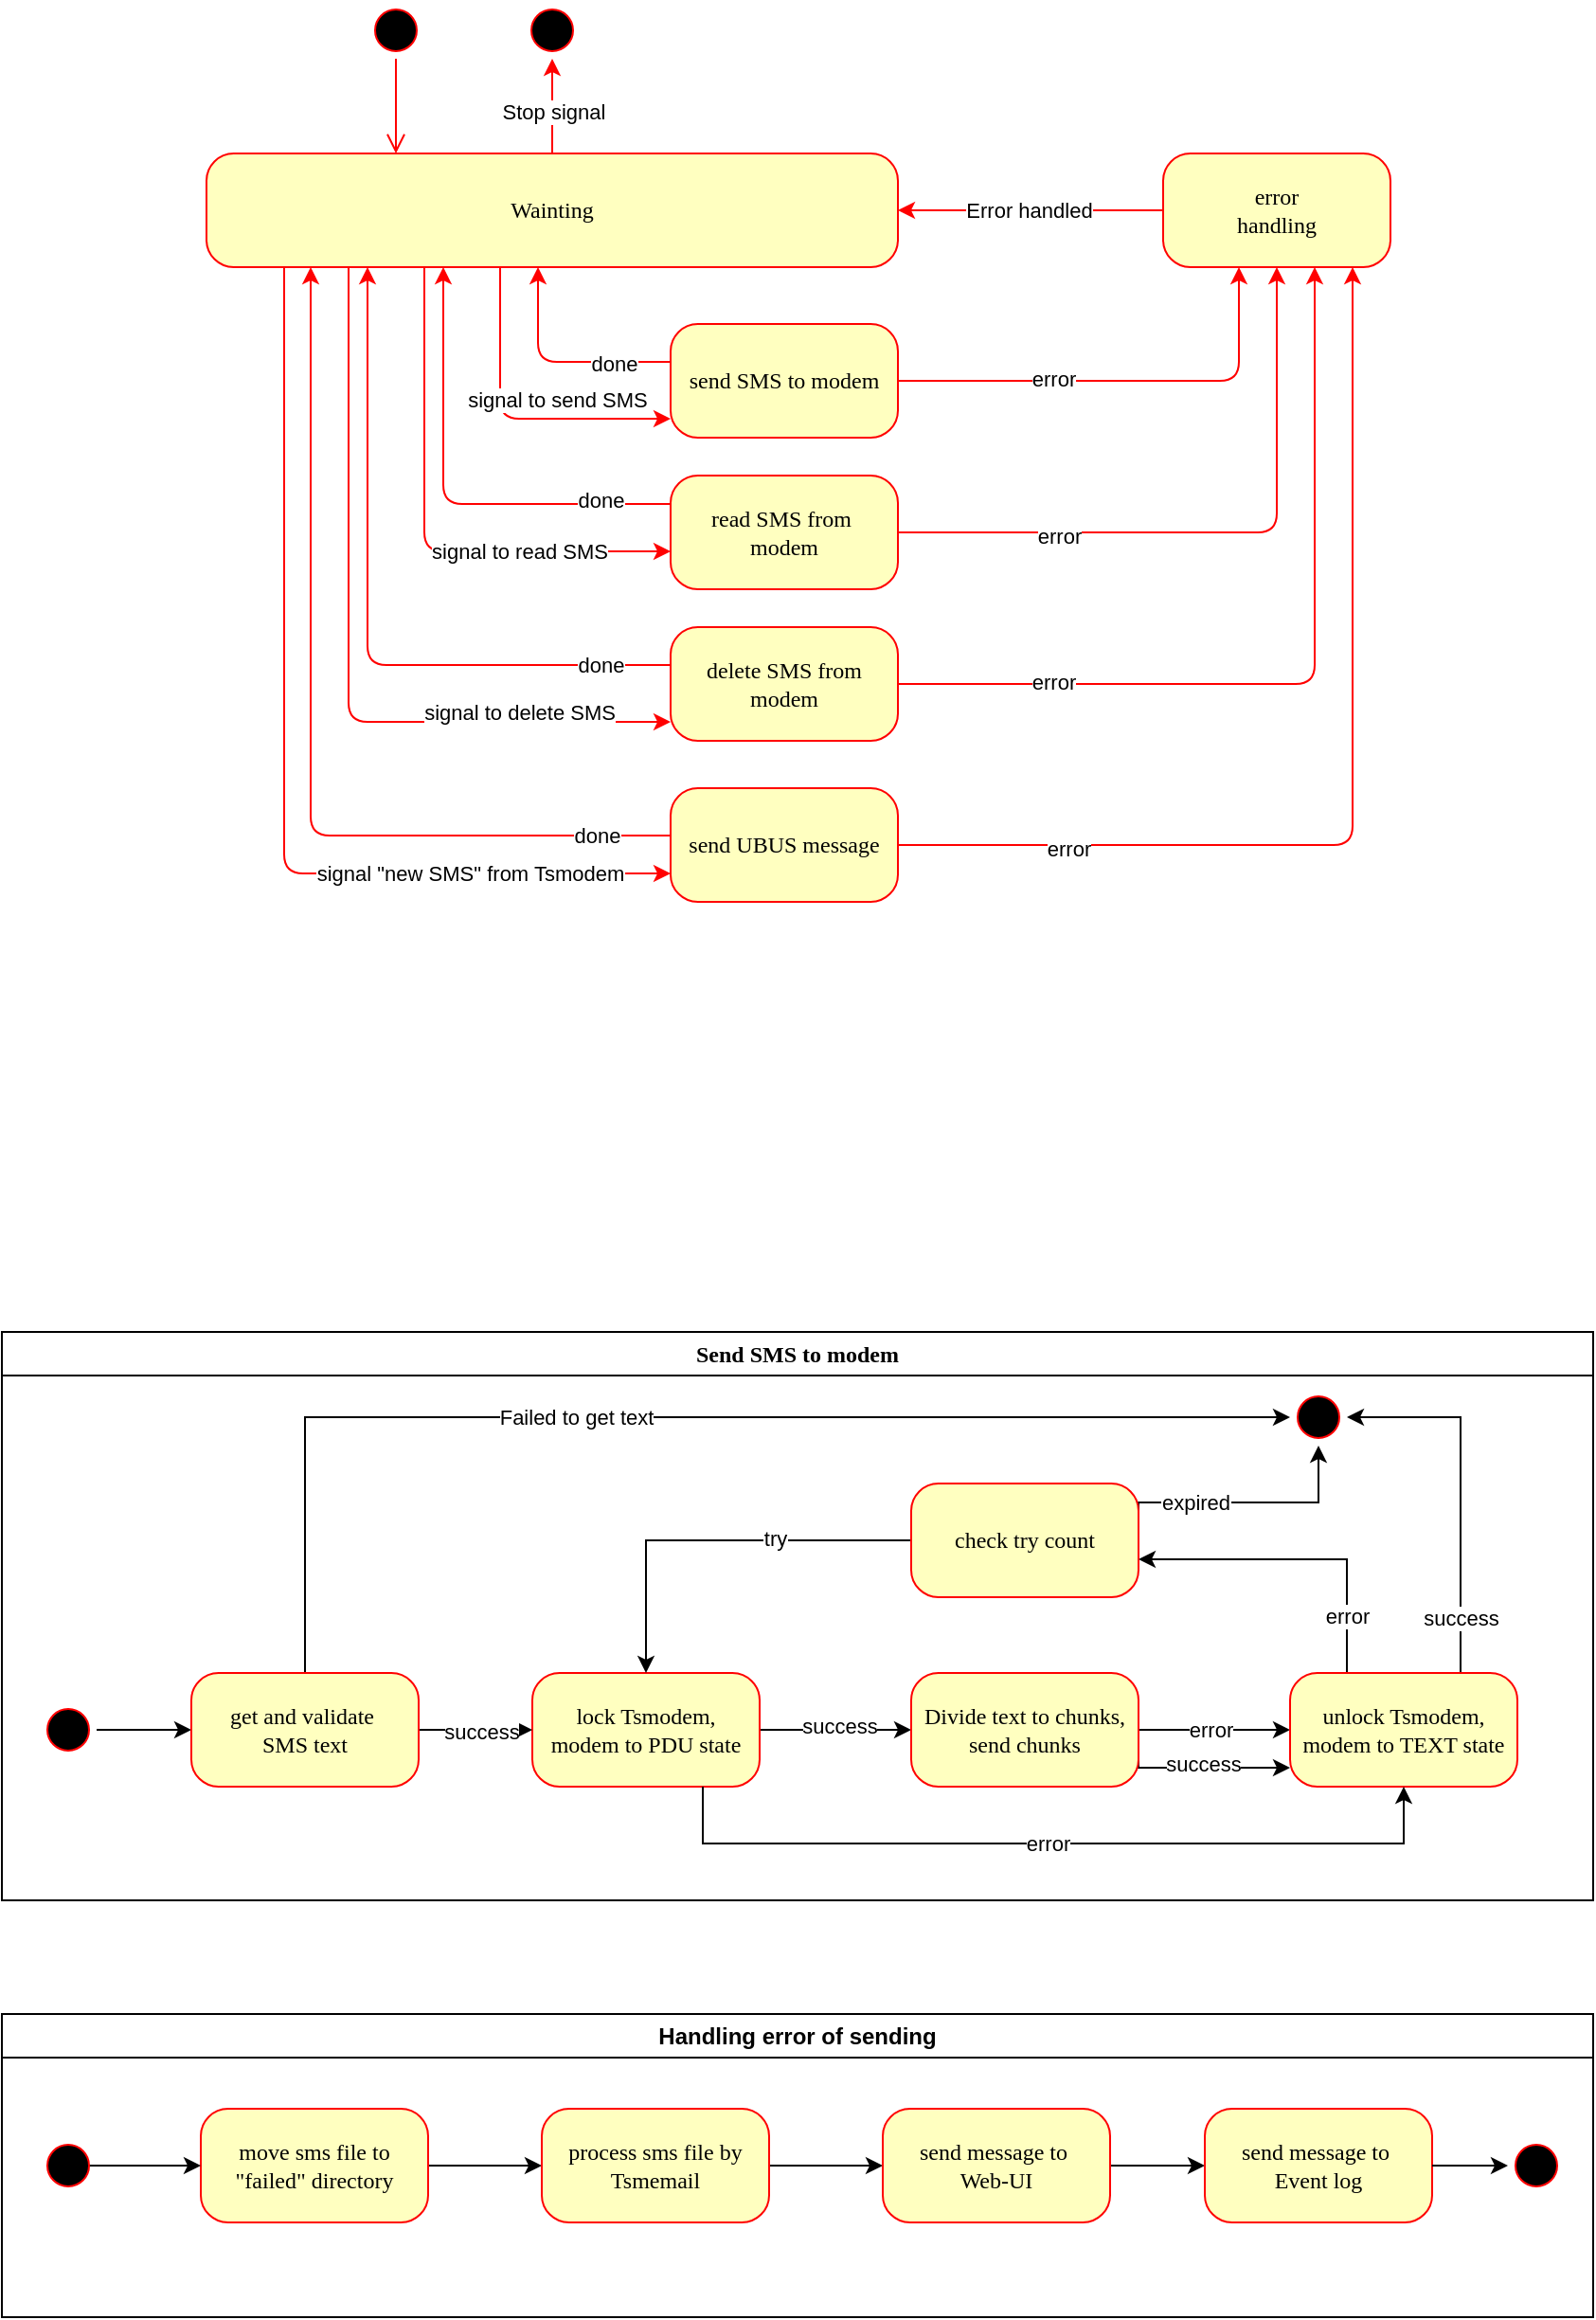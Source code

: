 <mxfile version="27.1.6">
  <diagram name="Page-1" id="58cdce13-f638-feb5-8d6f-7d28b1aa9fa0">
    <mxGraphModel dx="1426" dy="791" grid="1" gridSize="10" guides="1" tooltips="1" connect="1" arrows="1" fold="1" page="1" pageScale="1" pageWidth="1100" pageHeight="850" background="none" math="0" shadow="0">
      <root>
        <mxCell id="0" />
        <mxCell id="1" parent="0" />
        <mxCell id="382b91b5511bd0f7-1" value="" style="ellipse;html=1;shape=startState;fillColor=#000000;strokeColor=#ff0000;rounded=1;shadow=0;comic=0;labelBackgroundColor=none;fontFamily=Verdana;fontSize=12;fontColor=#000000;align=center;direction=south;" parent="1" vertex="1">
          <mxGeometry x="323" y="188" width="30" height="30" as="geometry" />
        </mxCell>
        <mxCell id="2a3bc250acf0617d-9" style="edgeStyle=orthogonalEdgeStyle;html=1;labelBackgroundColor=none;endArrow=open;endSize=8;strokeColor=#ff0000;fontFamily=Verdana;fontSize=12;align=left;" parent="1" source="382b91b5511bd0f7-1" target="382b91b5511bd0f7-8" edge="1">
          <mxGeometry relative="1" as="geometry">
            <mxPoint x="308" y="268" as="targetPoint" />
            <Array as="points">
              <mxPoint x="338" y="258" />
              <mxPoint x="338" y="258" />
            </Array>
          </mxGeometry>
        </mxCell>
        <mxCell id="K7TAK-xbUGXbJQmpDENe-30" value="" style="edgeStyle=orthogonalEdgeStyle;rounded=1;orthogonalLoop=1;jettySize=auto;html=1;strokeColor=#FF0000;curved=0;" parent="1" source="382b91b5511bd0f7-8" target="K7TAK-xbUGXbJQmpDENe-29" edge="1">
          <mxGeometry relative="1" as="geometry">
            <Array as="points">
              <mxPoint x="393" y="408" />
            </Array>
          </mxGeometry>
        </mxCell>
        <mxCell id="K7TAK-xbUGXbJQmpDENe-33" value="signal to send SMS" style="edgeLabel;html=1;align=center;verticalAlign=middle;resizable=0;points=[];" parent="K7TAK-xbUGXbJQmpDENe-30" vertex="1" connectable="0">
          <mxGeometry x="0.275" y="-1" relative="1" as="geometry">
            <mxPoint x="1" y="-11" as="offset" />
          </mxGeometry>
        </mxCell>
        <mxCell id="K7TAK-xbUGXbJQmpDENe-49" style="edgeStyle=orthogonalEdgeStyle;rounded=1;orthogonalLoop=1;jettySize=auto;html=1;curved=0;strokeColor=#FF0000;" parent="1" source="382b91b5511bd0f7-8" target="K7TAK-xbUGXbJQmpDENe-48" edge="1">
          <mxGeometry relative="1" as="geometry">
            <Array as="points" />
          </mxGeometry>
        </mxCell>
        <mxCell id="K7TAK-xbUGXbJQmpDENe-50" value="Stop signal" style="edgeLabel;html=1;align=center;verticalAlign=middle;resizable=0;points=[];" parent="K7TAK-xbUGXbJQmpDENe-49" vertex="1" connectable="0">
          <mxGeometry x="-0.543" y="-2" relative="1" as="geometry">
            <mxPoint x="-2" y="-11" as="offset" />
          </mxGeometry>
        </mxCell>
        <mxCell id="V7jQEan7J8aLQ7yXm2UW-7" value="" style="edgeStyle=orthogonalEdgeStyle;rounded=1;orthogonalLoop=1;jettySize=auto;html=1;curved=0;strokeColor=#FF0000;" edge="1" parent="1" source="382b91b5511bd0f7-8" target="V7jQEan7J8aLQ7yXm2UW-6">
          <mxGeometry relative="1" as="geometry">
            <Array as="points">
              <mxPoint x="353" y="478" />
            </Array>
          </mxGeometry>
        </mxCell>
        <mxCell id="V7jQEan7J8aLQ7yXm2UW-8" value="signal to read SMS" style="edgeLabel;html=1;align=center;verticalAlign=middle;resizable=0;points=[];" vertex="1" connectable="0" parent="V7jQEan7J8aLQ7yXm2UW-7">
          <mxGeometry x="0.302" y="3" relative="1" as="geometry">
            <mxPoint x="17" y="3" as="offset" />
          </mxGeometry>
        </mxCell>
        <mxCell id="V7jQEan7J8aLQ7yXm2UW-13" style="edgeStyle=orthogonalEdgeStyle;rounded=1;orthogonalLoop=1;jettySize=auto;html=1;curved=0;strokeColor=#FF0000;" edge="1" parent="1" source="382b91b5511bd0f7-8" target="V7jQEan7J8aLQ7yXm2UW-11">
          <mxGeometry relative="1" as="geometry">
            <Array as="points">
              <mxPoint x="313" y="568" />
            </Array>
          </mxGeometry>
        </mxCell>
        <mxCell id="V7jQEan7J8aLQ7yXm2UW-14" value="signal to delete SMS" style="edgeLabel;html=1;align=center;verticalAlign=middle;resizable=0;points=[];" vertex="1" connectable="0" parent="V7jQEan7J8aLQ7yXm2UW-13">
          <mxGeometry x="0.139" y="1" relative="1" as="geometry">
            <mxPoint x="89" y="1" as="offset" />
          </mxGeometry>
        </mxCell>
        <mxCell id="V7jQEan7J8aLQ7yXm2UW-15" style="edgeStyle=orthogonalEdgeStyle;rounded=1;orthogonalLoop=1;jettySize=auto;html=1;curved=0;strokeColor=#FF0000;" edge="1" parent="1" source="382b91b5511bd0f7-8" target="V7jQEan7J8aLQ7yXm2UW-12">
          <mxGeometry relative="1" as="geometry">
            <Array as="points">
              <mxPoint x="279" y="648" />
            </Array>
          </mxGeometry>
        </mxCell>
        <mxCell id="V7jQEan7J8aLQ7yXm2UW-16" value="signal &quot;new SMS&quot; from Tsmodem" style="edgeLabel;html=1;align=center;verticalAlign=middle;resizable=0;points=[];" vertex="1" connectable="0" parent="V7jQEan7J8aLQ7yXm2UW-15">
          <mxGeometry x="0.599" y="1" relative="1" as="geometry">
            <mxPoint x="-1" y="1" as="offset" />
          </mxGeometry>
        </mxCell>
        <mxCell id="382b91b5511bd0f7-8" value="Wainting" style="rounded=1;whiteSpace=wrap;html=1;arcSize=24;fillColor=#ffffc0;strokeColor=#ff0000;shadow=0;comic=0;labelBackgroundColor=none;fontFamily=Verdana;fontSize=12;fontColor=#000000;align=center;" parent="1" vertex="1">
          <mxGeometry x="238" y="268" width="365" height="60" as="geometry" />
        </mxCell>
        <mxCell id="V7jQEan7J8aLQ7yXm2UW-23" style="edgeStyle=orthogonalEdgeStyle;rounded=1;orthogonalLoop=1;jettySize=auto;html=1;curved=0;strokeColor=#FF0000;" edge="1" parent="1" source="K7TAK-xbUGXbJQmpDENe-29" target="382b91b5511bd0f7-8">
          <mxGeometry relative="1" as="geometry">
            <Array as="points">
              <mxPoint x="413" y="378" />
            </Array>
          </mxGeometry>
        </mxCell>
        <mxCell id="V7jQEan7J8aLQ7yXm2UW-24" value="done" style="edgeLabel;html=1;align=center;verticalAlign=middle;resizable=0;points=[];" vertex="1" connectable="0" parent="V7jQEan7J8aLQ7yXm2UW-23">
          <mxGeometry x="-0.5" y="1" relative="1" as="geometry">
            <mxPoint as="offset" />
          </mxGeometry>
        </mxCell>
        <mxCell id="V7jQEan7J8aLQ7yXm2UW-31" style="edgeStyle=orthogonalEdgeStyle;rounded=1;orthogonalLoop=1;jettySize=auto;html=1;exitX=1;exitY=0.5;exitDx=0;exitDy=0;curved=0;strokeColor=#FF0000;" edge="1" parent="1" source="K7TAK-xbUGXbJQmpDENe-29" target="V7jQEan7J8aLQ7yXm2UW-25">
          <mxGeometry relative="1" as="geometry">
            <Array as="points">
              <mxPoint x="783" y="388" />
            </Array>
          </mxGeometry>
        </mxCell>
        <mxCell id="V7jQEan7J8aLQ7yXm2UW-32" value="error" style="edgeLabel;html=1;align=center;verticalAlign=middle;resizable=0;points=[];" vertex="1" connectable="0" parent="V7jQEan7J8aLQ7yXm2UW-31">
          <mxGeometry x="-0.322" y="1" relative="1" as="geometry">
            <mxPoint as="offset" />
          </mxGeometry>
        </mxCell>
        <mxCell id="K7TAK-xbUGXbJQmpDENe-29" value="send SMS to modem" style="rounded=1;whiteSpace=wrap;html=1;arcSize=24;fillColor=#ffffc0;strokeColor=#ff0000;shadow=0;comic=0;labelBackgroundColor=none;fontFamily=Verdana;fontSize=12;fontColor=#000000;align=center;" parent="1" vertex="1">
          <mxGeometry x="483" y="358" width="120" height="60" as="geometry" />
        </mxCell>
        <mxCell id="K7TAK-xbUGXbJQmpDENe-40" style="edgeStyle=orthogonalEdgeStyle;rounded=1;orthogonalLoop=1;jettySize=auto;html=1;curved=0;strokeColor=#FF0000;" parent="1" source="V7jQEan7J8aLQ7yXm2UW-25" target="382b91b5511bd0f7-8" edge="1">
          <mxGeometry relative="1" as="geometry">
            <mxPoint x="-137" y="438" as="sourcePoint" />
            <Array as="points">
              <mxPoint x="663" y="298" />
              <mxPoint x="663" y="298" />
            </Array>
          </mxGeometry>
        </mxCell>
        <mxCell id="K7TAK-xbUGXbJQmpDENe-41" value="Error handled" style="edgeLabel;html=1;align=center;verticalAlign=middle;resizable=0;points=[];" parent="K7TAK-xbUGXbJQmpDENe-40" vertex="1" connectable="0">
          <mxGeometry x="-0.085" y="1" relative="1" as="geometry">
            <mxPoint x="-7" y="-1" as="offset" />
          </mxGeometry>
        </mxCell>
        <mxCell id="K7TAK-xbUGXbJQmpDENe-48" value="" style="ellipse;html=1;shape=startState;fillColor=#000000;strokeColor=#ff0000;rounded=1;shadow=0;comic=0;labelBackgroundColor=none;fontFamily=Verdana;fontSize=12;fontColor=#000000;align=center;direction=south;" parent="1" vertex="1">
          <mxGeometry x="405.5" y="188" width="30" height="30" as="geometry" />
        </mxCell>
        <mxCell id="K7TAK-xbUGXbJQmpDENe-51" value="&lt;span style=&quot;font-family: Verdana;&quot;&gt;Send SMS to modem&lt;/span&gt;" style="swimlane;whiteSpace=wrap;html=1;" parent="1" vertex="1">
          <mxGeometry x="130" y="890" width="840" height="300" as="geometry">
            <mxRectangle x="250" y="510" width="160" height="30" as="alternateBounds" />
          </mxGeometry>
        </mxCell>
        <mxCell id="V7jQEan7J8aLQ7yXm2UW-42" style="edgeStyle=orthogonalEdgeStyle;rounded=0;orthogonalLoop=1;jettySize=auto;html=1;" edge="1" parent="K7TAK-xbUGXbJQmpDENe-51" source="K7TAK-xbUGXbJQmpDENe-52" target="V7jQEan7J8aLQ7yXm2UW-38">
          <mxGeometry relative="1" as="geometry" />
        </mxCell>
        <mxCell id="K7TAK-xbUGXbJQmpDENe-52" value="" style="ellipse;html=1;shape=startState;fillColor=#000000;strokeColor=#ff0000;rounded=1;shadow=0;comic=0;labelBackgroundColor=none;fontFamily=Verdana;fontSize=12;fontColor=#000000;align=center;direction=south;" parent="K7TAK-xbUGXbJQmpDENe-51" vertex="1">
          <mxGeometry x="20" y="195" width="30" height="30" as="geometry" />
        </mxCell>
        <mxCell id="V7jQEan7J8aLQ7yXm2UW-52" value="" style="edgeStyle=orthogonalEdgeStyle;rounded=0;orthogonalLoop=1;jettySize=auto;html=1;" edge="1" parent="K7TAK-xbUGXbJQmpDENe-51" source="K7TAK-xbUGXbJQmpDENe-55" target="K7TAK-xbUGXbJQmpDENe-57">
          <mxGeometry relative="1" as="geometry">
            <mxPoint x="470" y="210" as="targetPoint" />
            <Array as="points" />
          </mxGeometry>
        </mxCell>
        <mxCell id="V7jQEan7J8aLQ7yXm2UW-53" value="success" style="edgeLabel;html=1;align=center;verticalAlign=middle;resizable=0;points=[];" vertex="1" connectable="0" parent="V7jQEan7J8aLQ7yXm2UW-52">
          <mxGeometry x="0.054" y="2" relative="1" as="geometry">
            <mxPoint as="offset" />
          </mxGeometry>
        </mxCell>
        <mxCell id="K7TAK-xbUGXbJQmpDENe-55" value="lock Tsmodem,&lt;div&gt;modem to PDU state&lt;/div&gt;" style="whiteSpace=wrap;html=1;fontFamily=Verdana;fillColor=#ffffc0;strokeColor=#ff0000;fontColor=#000000;rounded=1;arcSize=24;shadow=0;comic=0;labelBackgroundColor=none;" parent="K7TAK-xbUGXbJQmpDENe-51" vertex="1">
          <mxGeometry x="280" y="180" width="120" height="60" as="geometry" />
        </mxCell>
        <mxCell id="V7jQEan7J8aLQ7yXm2UW-55" style="edgeStyle=orthogonalEdgeStyle;rounded=0;orthogonalLoop=1;jettySize=auto;html=1;exitX=1;exitY=0.5;exitDx=0;exitDy=0;" edge="1" parent="K7TAK-xbUGXbJQmpDENe-51" source="K7TAK-xbUGXbJQmpDENe-57" target="K7TAK-xbUGXbJQmpDENe-60">
          <mxGeometry relative="1" as="geometry">
            <Array as="points">
              <mxPoint x="600" y="230" />
            </Array>
          </mxGeometry>
        </mxCell>
        <mxCell id="V7jQEan7J8aLQ7yXm2UW-56" value="success" style="edgeLabel;html=1;align=center;verticalAlign=middle;resizable=0;points=[];" vertex="1" connectable="0" parent="V7jQEan7J8aLQ7yXm2UW-55">
          <mxGeometry x="0.083" y="2" relative="1" as="geometry">
            <mxPoint as="offset" />
          </mxGeometry>
        </mxCell>
        <mxCell id="V7jQEan7J8aLQ7yXm2UW-57" value="" style="edgeStyle=orthogonalEdgeStyle;rounded=0;orthogonalLoop=1;jettySize=auto;html=1;" edge="1" parent="K7TAK-xbUGXbJQmpDENe-51" source="K7TAK-xbUGXbJQmpDENe-57" target="K7TAK-xbUGXbJQmpDENe-60">
          <mxGeometry relative="1" as="geometry" />
        </mxCell>
        <mxCell id="V7jQEan7J8aLQ7yXm2UW-58" value="error" style="edgeLabel;html=1;align=center;verticalAlign=middle;resizable=0;points=[];" vertex="1" connectable="0" parent="V7jQEan7J8aLQ7yXm2UW-57">
          <mxGeometry x="-0.05" relative="1" as="geometry">
            <mxPoint as="offset" />
          </mxGeometry>
        </mxCell>
        <mxCell id="K7TAK-xbUGXbJQmpDENe-57" value="Divide text to chunks,&lt;div&gt;send chunks&lt;/div&gt;" style="whiteSpace=wrap;html=1;fontFamily=Verdana;fillColor=#ffffc0;strokeColor=#ff0000;fontColor=#000000;rounded=1;arcSize=24;shadow=0;comic=0;labelBackgroundColor=none;" parent="K7TAK-xbUGXbJQmpDENe-51" vertex="1">
          <mxGeometry x="480" y="180" width="120" height="60" as="geometry" />
        </mxCell>
        <mxCell id="V7jQEan7J8aLQ7yXm2UW-65" style="edgeStyle=orthogonalEdgeStyle;rounded=0;orthogonalLoop=1;jettySize=auto;html=1;exitX=0.25;exitY=0;exitDx=0;exitDy=0;" edge="1" parent="K7TAK-xbUGXbJQmpDENe-51" source="K7TAK-xbUGXbJQmpDENe-60" target="V7jQEan7J8aLQ7yXm2UW-40">
          <mxGeometry relative="1" as="geometry">
            <Array as="points">
              <mxPoint x="710" y="120" />
            </Array>
          </mxGeometry>
        </mxCell>
        <mxCell id="V7jQEan7J8aLQ7yXm2UW-66" value="error" style="edgeLabel;html=1;align=center;verticalAlign=middle;resizable=0;points=[];" vertex="1" connectable="0" parent="V7jQEan7J8aLQ7yXm2UW-65">
          <mxGeometry x="-0.409" y="-3" relative="1" as="geometry">
            <mxPoint x="-3" y="20" as="offset" />
          </mxGeometry>
        </mxCell>
        <mxCell id="V7jQEan7J8aLQ7yXm2UW-67" style="edgeStyle=orthogonalEdgeStyle;rounded=0;orthogonalLoop=1;jettySize=auto;html=1;exitX=0.75;exitY=0;exitDx=0;exitDy=0;" edge="1" parent="K7TAK-xbUGXbJQmpDENe-51" source="K7TAK-xbUGXbJQmpDENe-60" target="K7TAK-xbUGXbJQmpDENe-62">
          <mxGeometry relative="1" as="geometry">
            <Array as="points">
              <mxPoint x="770" y="45" />
            </Array>
          </mxGeometry>
        </mxCell>
        <mxCell id="V7jQEan7J8aLQ7yXm2UW-68" value="success" style="edgeLabel;html=1;align=center;verticalAlign=middle;resizable=0;points=[];" vertex="1" connectable="0" parent="V7jQEan7J8aLQ7yXm2UW-67">
          <mxGeometry x="-0.703" relative="1" as="geometry">
            <mxPoint as="offset" />
          </mxGeometry>
        </mxCell>
        <mxCell id="K7TAK-xbUGXbJQmpDENe-60" value="unlock Tsmodem,&lt;div&gt;modem to TEXT state&lt;/div&gt;" style="whiteSpace=wrap;html=1;fontFamily=Verdana;fillColor=#ffffc0;strokeColor=#ff0000;fontColor=#000000;rounded=1;arcSize=24;shadow=0;comic=0;labelBackgroundColor=none;" parent="K7TAK-xbUGXbJQmpDENe-51" vertex="1">
          <mxGeometry x="680" y="180" width="120" height="60" as="geometry" />
        </mxCell>
        <mxCell id="K7TAK-xbUGXbJQmpDENe-62" value="" style="ellipse;html=1;shape=startState;fillColor=#000000;strokeColor=#ff0000;rounded=1;shadow=0;comic=0;labelBackgroundColor=none;fontFamily=Verdana;fontSize=12;fontColor=#000000;align=center;direction=south;" parent="K7TAK-xbUGXbJQmpDENe-51" vertex="1">
          <mxGeometry x="680" y="30" width="30" height="30" as="geometry" />
        </mxCell>
        <mxCell id="V7jQEan7J8aLQ7yXm2UW-44" style="edgeStyle=orthogonalEdgeStyle;rounded=0;orthogonalLoop=1;jettySize=auto;html=1;exitX=0.5;exitY=0;exitDx=0;exitDy=0;" edge="1" parent="K7TAK-xbUGXbJQmpDENe-51" source="V7jQEan7J8aLQ7yXm2UW-38" target="K7TAK-xbUGXbJQmpDENe-62">
          <mxGeometry relative="1" as="geometry">
            <Array as="points">
              <mxPoint x="160" y="45" />
            </Array>
          </mxGeometry>
        </mxCell>
        <mxCell id="V7jQEan7J8aLQ7yXm2UW-45" value="Failed to get text" style="edgeLabel;html=1;align=center;verticalAlign=middle;resizable=0;points=[];" vertex="1" connectable="0" parent="V7jQEan7J8aLQ7yXm2UW-44">
          <mxGeometry x="-0.212" y="4" relative="1" as="geometry">
            <mxPoint x="20" y="4" as="offset" />
          </mxGeometry>
        </mxCell>
        <mxCell id="V7jQEan7J8aLQ7yXm2UW-48" value="" style="edgeStyle=orthogonalEdgeStyle;rounded=0;orthogonalLoop=1;jettySize=auto;html=1;" edge="1" parent="K7TAK-xbUGXbJQmpDENe-51" source="V7jQEan7J8aLQ7yXm2UW-38" target="K7TAK-xbUGXbJQmpDENe-55">
          <mxGeometry relative="1" as="geometry">
            <Array as="points">
              <mxPoint x="270" y="210" />
              <mxPoint x="270" y="210" />
            </Array>
          </mxGeometry>
        </mxCell>
        <mxCell id="V7jQEan7J8aLQ7yXm2UW-49" value="success" style="edgeLabel;html=1;align=center;verticalAlign=middle;resizable=0;points=[];" vertex="1" connectable="0" parent="V7jQEan7J8aLQ7yXm2UW-48">
          <mxGeometry x="0.1" y="-1" relative="1" as="geometry">
            <mxPoint as="offset" />
          </mxGeometry>
        </mxCell>
        <mxCell id="V7jQEan7J8aLQ7yXm2UW-38" value="get and validate&amp;nbsp;&lt;div&gt;SMS text&lt;/div&gt;" style="whiteSpace=wrap;html=1;fontFamily=Verdana;fillColor=#ffffc0;strokeColor=#ff0000;fontColor=#000000;rounded=1;arcSize=24;shadow=0;comic=0;labelBackgroundColor=none;" vertex="1" parent="K7TAK-xbUGXbJQmpDENe-51">
          <mxGeometry x="100" y="180" width="120" height="60" as="geometry" />
        </mxCell>
        <mxCell id="V7jQEan7J8aLQ7yXm2UW-59" style="edgeStyle=orthogonalEdgeStyle;rounded=0;orthogonalLoop=1;jettySize=auto;html=1;exitX=0;exitY=0.5;exitDx=0;exitDy=0;" edge="1" parent="K7TAK-xbUGXbJQmpDENe-51" source="V7jQEan7J8aLQ7yXm2UW-40" target="K7TAK-xbUGXbJQmpDENe-55">
          <mxGeometry relative="1" as="geometry">
            <Array as="points">
              <mxPoint x="340" y="110" />
            </Array>
          </mxGeometry>
        </mxCell>
        <mxCell id="V7jQEan7J8aLQ7yXm2UW-60" value="try" style="edgeLabel;html=1;align=center;verticalAlign=middle;resizable=0;points=[];" vertex="1" connectable="0" parent="V7jQEan7J8aLQ7yXm2UW-59">
          <mxGeometry x="-0.314" y="-1" relative="1" as="geometry">
            <mxPoint as="offset" />
          </mxGeometry>
        </mxCell>
        <mxCell id="V7jQEan7J8aLQ7yXm2UW-62" style="edgeStyle=orthogonalEdgeStyle;rounded=0;orthogonalLoop=1;jettySize=auto;html=1;exitX=1;exitY=0.5;exitDx=0;exitDy=0;" edge="1" parent="K7TAK-xbUGXbJQmpDENe-51" source="V7jQEan7J8aLQ7yXm2UW-40" target="K7TAK-xbUGXbJQmpDENe-62">
          <mxGeometry relative="1" as="geometry">
            <Array as="points">
              <mxPoint x="600" y="90" />
              <mxPoint x="695" y="90" />
            </Array>
          </mxGeometry>
        </mxCell>
        <mxCell id="V7jQEan7J8aLQ7yXm2UW-63" value="expired" style="edgeLabel;html=1;align=center;verticalAlign=middle;resizable=0;points=[];" vertex="1" connectable="0" parent="V7jQEan7J8aLQ7yXm2UW-62">
          <mxGeometry x="0.007" y="1" relative="1" as="geometry">
            <mxPoint x="-23" y="1" as="offset" />
          </mxGeometry>
        </mxCell>
        <mxCell id="V7jQEan7J8aLQ7yXm2UW-40" value="check try count" style="whiteSpace=wrap;html=1;fontFamily=Verdana;fillColor=#ffffc0;strokeColor=#ff0000;fontColor=#000000;rounded=1;arcSize=24;shadow=0;comic=0;labelBackgroundColor=none;" vertex="1" parent="K7TAK-xbUGXbJQmpDENe-51">
          <mxGeometry x="480" y="80" width="120" height="60" as="geometry" />
        </mxCell>
        <mxCell id="V7jQEan7J8aLQ7yXm2UW-50" style="edgeStyle=orthogonalEdgeStyle;rounded=0;orthogonalLoop=1;jettySize=auto;html=1;" edge="1" parent="K7TAK-xbUGXbJQmpDENe-51" source="K7TAK-xbUGXbJQmpDENe-55" target="K7TAK-xbUGXbJQmpDENe-60">
          <mxGeometry relative="1" as="geometry">
            <mxPoint x="470" y="100" as="targetPoint" />
            <Array as="points">
              <mxPoint x="370" y="270" />
              <mxPoint x="740" y="270" />
            </Array>
          </mxGeometry>
        </mxCell>
        <mxCell id="V7jQEan7J8aLQ7yXm2UW-51" value="error" style="edgeLabel;html=1;align=center;verticalAlign=middle;resizable=0;points=[];" vertex="1" connectable="0" parent="V7jQEan7J8aLQ7yXm2UW-50">
          <mxGeometry x="-0.104" y="-2" relative="1" as="geometry">
            <mxPoint x="19" y="-2" as="offset" />
          </mxGeometry>
        </mxCell>
        <mxCell id="K7TAK-xbUGXbJQmpDENe-99" value="Handling error of sending" style="swimlane;whiteSpace=wrap;html=1;" parent="1" vertex="1">
          <mxGeometry x="130" y="1250" width="840" height="160" as="geometry">
            <mxRectangle x="50" y="140" width="120" height="30" as="alternateBounds" />
          </mxGeometry>
        </mxCell>
        <mxCell id="K7TAK-xbUGXbJQmpDENe-104" value="" style="edgeStyle=orthogonalEdgeStyle;rounded=0;orthogonalLoop=1;jettySize=auto;html=1;" parent="K7TAK-xbUGXbJQmpDENe-99" source="K7TAK-xbUGXbJQmpDENe-101" target="K7TAK-xbUGXbJQmpDENe-103" edge="1">
          <mxGeometry relative="1" as="geometry" />
        </mxCell>
        <mxCell id="K7TAK-xbUGXbJQmpDENe-101" value="move sms file to &quot;failed&quot; directory" style="whiteSpace=wrap;html=1;fontFamily=Verdana;fillColor=#ffffc0;strokeColor=#ff0000;fontColor=#000000;rounded=1;arcSize=24;shadow=0;comic=0;labelBackgroundColor=none;" parent="K7TAK-xbUGXbJQmpDENe-99" vertex="1">
          <mxGeometry x="105" y="50" width="120" height="60" as="geometry" />
        </mxCell>
        <mxCell id="K7TAK-xbUGXbJQmpDENe-106" value="" style="edgeStyle=orthogonalEdgeStyle;rounded=0;orthogonalLoop=1;jettySize=auto;html=1;" parent="K7TAK-xbUGXbJQmpDENe-99" source="K7TAK-xbUGXbJQmpDENe-103" target="K7TAK-xbUGXbJQmpDENe-105" edge="1">
          <mxGeometry relative="1" as="geometry" />
        </mxCell>
        <mxCell id="K7TAK-xbUGXbJQmpDENe-103" value="process sms file by Tsmemail" style="whiteSpace=wrap;html=1;fontFamily=Verdana;fillColor=#ffffc0;strokeColor=#ff0000;fontColor=#000000;rounded=1;arcSize=24;shadow=0;comic=0;labelBackgroundColor=none;" parent="K7TAK-xbUGXbJQmpDENe-99" vertex="1">
          <mxGeometry x="285" y="50" width="120" height="60" as="geometry" />
        </mxCell>
        <mxCell id="K7TAK-xbUGXbJQmpDENe-108" value="" style="edgeStyle=orthogonalEdgeStyle;rounded=0;orthogonalLoop=1;jettySize=auto;html=1;" parent="K7TAK-xbUGXbJQmpDENe-99" source="K7TAK-xbUGXbJQmpDENe-105" target="K7TAK-xbUGXbJQmpDENe-107" edge="1">
          <mxGeometry relative="1" as="geometry" />
        </mxCell>
        <mxCell id="K7TAK-xbUGXbJQmpDENe-105" value="send message to&amp;nbsp;&lt;div&gt;Web-UI&lt;/div&gt;" style="whiteSpace=wrap;html=1;fontFamily=Verdana;fillColor=#ffffc0;strokeColor=#ff0000;fontColor=#000000;rounded=1;arcSize=24;shadow=0;comic=0;labelBackgroundColor=none;" parent="K7TAK-xbUGXbJQmpDENe-99" vertex="1">
          <mxGeometry x="465" y="50" width="120" height="60" as="geometry" />
        </mxCell>
        <mxCell id="K7TAK-xbUGXbJQmpDENe-107" value="send message to&amp;nbsp;&lt;div&gt;Event log&lt;/div&gt;" style="whiteSpace=wrap;html=1;fontFamily=Verdana;fillColor=#ffffc0;strokeColor=#ff0000;fontColor=#000000;rounded=1;arcSize=24;shadow=0;comic=0;labelBackgroundColor=none;" parent="K7TAK-xbUGXbJQmpDENe-99" vertex="1">
          <mxGeometry x="635" y="50" width="120" height="60" as="geometry" />
        </mxCell>
        <mxCell id="K7TAK-xbUGXbJQmpDENe-102" style="edgeStyle=orthogonalEdgeStyle;rounded=0;orthogonalLoop=1;jettySize=auto;html=1;" parent="K7TAK-xbUGXbJQmpDENe-99" target="K7TAK-xbUGXbJQmpDENe-101" edge="1">
          <mxGeometry relative="1" as="geometry">
            <mxPoint x="35" y="80" as="sourcePoint" />
            <Array as="points">
              <mxPoint x="35" y="80" />
            </Array>
          </mxGeometry>
        </mxCell>
        <mxCell id="K7TAK-xbUGXbJQmpDENe-100" value="" style="ellipse;html=1;shape=startState;fillColor=#000000;strokeColor=#ff0000;rounded=1;shadow=0;comic=0;labelBackgroundColor=none;fontFamily=Verdana;fontSize=12;fontColor=#000000;align=center;direction=south;" parent="K7TAK-xbUGXbJQmpDENe-99" vertex="1">
          <mxGeometry x="20" y="65" width="30" height="30" as="geometry" />
        </mxCell>
        <mxCell id="K7TAK-xbUGXbJQmpDENe-109" value="" style="ellipse;html=1;shape=startState;fillColor=#000000;strokeColor=#ff0000;rounded=1;shadow=0;comic=0;labelBackgroundColor=none;fontFamily=Verdana;fontSize=12;fontColor=#000000;align=center;direction=south;" parent="K7TAK-xbUGXbJQmpDENe-99" vertex="1">
          <mxGeometry x="795" y="65" width="30" height="30" as="geometry" />
        </mxCell>
        <mxCell id="K7TAK-xbUGXbJQmpDENe-110" style="edgeStyle=orthogonalEdgeStyle;rounded=0;orthogonalLoop=1;jettySize=auto;html=1;" parent="K7TAK-xbUGXbJQmpDENe-99" source="K7TAK-xbUGXbJQmpDENe-107" target="K7TAK-xbUGXbJQmpDENe-109" edge="1">
          <mxGeometry relative="1" as="geometry">
            <Array as="points" />
          </mxGeometry>
        </mxCell>
        <mxCell id="V7jQEan7J8aLQ7yXm2UW-21" style="edgeStyle=orthogonalEdgeStyle;rounded=1;orthogonalLoop=1;jettySize=auto;html=1;exitX=0;exitY=0.25;exitDx=0;exitDy=0;curved=0;strokeColor=#FF0000;" edge="1" parent="1" source="V7jQEan7J8aLQ7yXm2UW-6" target="382b91b5511bd0f7-8">
          <mxGeometry relative="1" as="geometry">
            <Array as="points">
              <mxPoint x="363" y="453" />
            </Array>
          </mxGeometry>
        </mxCell>
        <mxCell id="V7jQEan7J8aLQ7yXm2UW-22" value="done" style="edgeLabel;html=1;align=center;verticalAlign=middle;resizable=0;points=[];" vertex="1" connectable="0" parent="V7jQEan7J8aLQ7yXm2UW-21">
          <mxGeometry x="-0.491" y="-2" relative="1" as="geometry">
            <mxPoint x="25" as="offset" />
          </mxGeometry>
        </mxCell>
        <mxCell id="V7jQEan7J8aLQ7yXm2UW-30" style="edgeStyle=orthogonalEdgeStyle;rounded=1;orthogonalLoop=1;jettySize=auto;html=1;exitX=1;exitY=0.5;exitDx=0;exitDy=0;curved=0;strokeColor=#FF0000;" edge="1" parent="1" source="V7jQEan7J8aLQ7yXm2UW-6" target="V7jQEan7J8aLQ7yXm2UW-25">
          <mxGeometry relative="1" as="geometry">
            <Array as="points">
              <mxPoint x="803" y="468" />
            </Array>
          </mxGeometry>
        </mxCell>
        <mxCell id="V7jQEan7J8aLQ7yXm2UW-33" value="&lt;span style=&quot;color: rgba(0, 0, 0, 0); font-family: monospace; font-size: 0px; text-align: start; background-color: rgb(236, 236, 236);&quot;&gt;%3CmxGraphModel%3E%3Croot%3E%3CmxCell%20id%3D%220%22%2F%3E%3CmxCell%20id%3D%221%22%20parent%3D%220%22%2F%3E%3CmxCell%20id%3D%222%22%20value%3D%22error%22%20style%3D%22edgeLabel%3Bhtml%3D1%3Balign%3Dcenter%3BverticalAlign%3Dmiddle%3Bresizable%3D0%3Bpoints%3D%5B%5D%3B%22%20vertex%3D%221%22%20connectable%3D%220%22%20parent%3D%221%22%3E%3CmxGeometry%20x%3D%22941%22%20y%3D%22209%22%20as%3D%22geometry%22%2F%3E%3C%2FmxCell%3E%3C%2Froot%3E%3C%2FmxGraphModel%3error&lt;/span&gt;" style="edgeLabel;html=1;align=center;verticalAlign=middle;resizable=0;points=[];" vertex="1" connectable="0" parent="V7jQEan7J8aLQ7yXm2UW-30">
          <mxGeometry x="-0.512" y="3" relative="1" as="geometry">
            <mxPoint as="offset" />
          </mxGeometry>
        </mxCell>
        <mxCell id="V7jQEan7J8aLQ7yXm2UW-34" value="error" style="edgeLabel;html=1;align=center;verticalAlign=middle;resizable=0;points=[];" vertex="1" connectable="0" parent="V7jQEan7J8aLQ7yXm2UW-30">
          <mxGeometry x="-0.5" y="-2" relative="1" as="geometry">
            <mxPoint as="offset" />
          </mxGeometry>
        </mxCell>
        <mxCell id="V7jQEan7J8aLQ7yXm2UW-6" value="read SMS from&amp;nbsp;&lt;div&gt;modem&lt;/div&gt;" style="whiteSpace=wrap;html=1;fontFamily=Verdana;fillColor=#ffffc0;strokeColor=#ff0000;fontColor=#000000;rounded=1;arcSize=24;shadow=0;comic=0;labelBackgroundColor=none;" vertex="1" parent="1">
          <mxGeometry x="483" y="438" width="120" height="60" as="geometry" />
        </mxCell>
        <mxCell id="V7jQEan7J8aLQ7yXm2UW-18" style="edgeStyle=orthogonalEdgeStyle;rounded=1;orthogonalLoop=1;jettySize=auto;html=1;curved=0;strokeColor=#FF0000;" edge="1" parent="1" source="V7jQEan7J8aLQ7yXm2UW-11" target="382b91b5511bd0f7-8">
          <mxGeometry relative="1" as="geometry">
            <Array as="points">
              <mxPoint x="323" y="538" />
            </Array>
          </mxGeometry>
        </mxCell>
        <mxCell id="V7jQEan7J8aLQ7yXm2UW-20" value="done" style="edgeLabel;html=1;align=center;verticalAlign=middle;resizable=0;points=[];" vertex="1" connectable="0" parent="V7jQEan7J8aLQ7yXm2UW-18">
          <mxGeometry x="-0.49" relative="1" as="geometry">
            <mxPoint x="57" as="offset" />
          </mxGeometry>
        </mxCell>
        <mxCell id="V7jQEan7J8aLQ7yXm2UW-29" value="" style="edgeStyle=orthogonalEdgeStyle;rounded=1;orthogonalLoop=1;jettySize=auto;html=1;curved=0;strokeColor=#FF0000;" edge="1" parent="1" source="V7jQEan7J8aLQ7yXm2UW-11" target="V7jQEan7J8aLQ7yXm2UW-25">
          <mxGeometry relative="1" as="geometry">
            <mxPoint x="683" y="548" as="targetPoint" />
            <Array as="points">
              <mxPoint x="823" y="548" />
            </Array>
          </mxGeometry>
        </mxCell>
        <mxCell id="V7jQEan7J8aLQ7yXm2UW-35" value="error" style="edgeLabel;html=1;align=center;verticalAlign=middle;resizable=0;points=[];" vertex="1" connectable="0" parent="V7jQEan7J8aLQ7yXm2UW-29">
          <mxGeometry x="-0.627" y="1" relative="1" as="geometry">
            <mxPoint as="offset" />
          </mxGeometry>
        </mxCell>
        <mxCell id="V7jQEan7J8aLQ7yXm2UW-11" value="delete SMS from&lt;div&gt;modem&lt;/div&gt;" style="whiteSpace=wrap;html=1;fontFamily=Verdana;fillColor=#ffffc0;strokeColor=#ff0000;fontColor=#000000;rounded=1;arcSize=24;shadow=0;comic=0;labelBackgroundColor=none;" vertex="1" parent="1">
          <mxGeometry x="483" y="518" width="120" height="60" as="geometry" />
        </mxCell>
        <mxCell id="V7jQEan7J8aLQ7yXm2UW-27" style="edgeStyle=orthogonalEdgeStyle;rounded=1;orthogonalLoop=1;jettySize=auto;html=1;exitX=1;exitY=0.5;exitDx=0;exitDy=0;curved=0;strokeColor=#FF0000;" edge="1" parent="1" source="V7jQEan7J8aLQ7yXm2UW-12" target="V7jQEan7J8aLQ7yXm2UW-25">
          <mxGeometry relative="1" as="geometry">
            <Array as="points">
              <mxPoint x="843" y="633" />
            </Array>
          </mxGeometry>
        </mxCell>
        <mxCell id="V7jQEan7J8aLQ7yXm2UW-36" value="error" style="edgeLabel;html=1;align=center;verticalAlign=middle;resizable=0;points=[];" vertex="1" connectable="0" parent="V7jQEan7J8aLQ7yXm2UW-27">
          <mxGeometry x="-0.67" y="-2" relative="1" as="geometry">
            <mxPoint as="offset" />
          </mxGeometry>
        </mxCell>
        <mxCell id="V7jQEan7J8aLQ7yXm2UW-12" value="send UBUS message" style="whiteSpace=wrap;html=1;fontFamily=Verdana;fillColor=#ffffc0;strokeColor=#ff0000;fontColor=#000000;rounded=1;arcSize=24;shadow=0;comic=0;labelBackgroundColor=none;" vertex="1" parent="1">
          <mxGeometry x="483" y="603" width="120" height="60" as="geometry" />
        </mxCell>
        <mxCell id="V7jQEan7J8aLQ7yXm2UW-17" style="edgeStyle=orthogonalEdgeStyle;rounded=1;orthogonalLoop=1;jettySize=auto;html=1;curved=0;strokeColor=#FF0000;" edge="1" parent="1" source="V7jQEan7J8aLQ7yXm2UW-12" target="382b91b5511bd0f7-8">
          <mxGeometry relative="1" as="geometry">
            <Array as="points">
              <mxPoint x="293" y="628" />
            </Array>
          </mxGeometry>
        </mxCell>
        <mxCell id="V7jQEan7J8aLQ7yXm2UW-19" value="done" style="edgeLabel;html=1;align=center;verticalAlign=middle;resizable=0;points=[];" vertex="1" connectable="0" parent="V7jQEan7J8aLQ7yXm2UW-17">
          <mxGeometry x="-0.37" relative="1" as="geometry">
            <mxPoint x="115" as="offset" />
          </mxGeometry>
        </mxCell>
        <mxCell id="V7jQEan7J8aLQ7yXm2UW-25" value="error&lt;div&gt;handling&lt;/div&gt;" style="whiteSpace=wrap;html=1;fontFamily=Verdana;fillColor=#ffffc0;strokeColor=#ff0000;fontColor=#000000;rounded=1;arcSize=24;shadow=0;comic=0;labelBackgroundColor=none;" vertex="1" parent="1">
          <mxGeometry x="743" y="268" width="120" height="60" as="geometry" />
        </mxCell>
      </root>
    </mxGraphModel>
  </diagram>
</mxfile>
